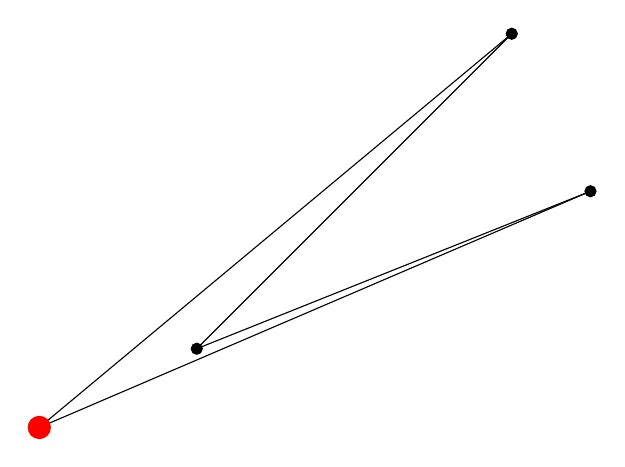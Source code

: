 \draw [black] (0, 0) -- (6, 5);
\filldraw [black] (0, 0) circle (2pt);
\draw [black] (6, 5) --(2, 1);
\filldraw [black] (6, 5) circle (2pt);
\draw [black] (2, 1) --(7, 3);
\filldraw [black] (2, 1) circle (2pt);
\draw [black] (7, 3) --(0, 0);
\filldraw (7, 3) [black] circle (2pt);
\filldraw [red] (0, 0) circle (4pt);